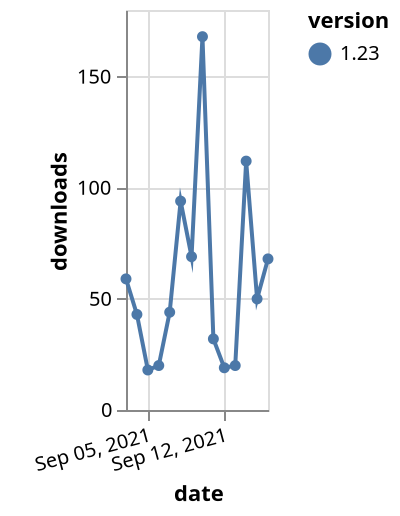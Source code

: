 {"$schema": "https://vega.github.io/schema/vega-lite/v5.json", "description": "A simple bar chart with embedded data.", "data": {"values": [{"date": "2021-09-03", "total": 80324, "delta": 59, "version": "1.23"}, {"date": "2021-09-04", "total": 80367, "delta": 43, "version": "1.23"}, {"date": "2021-09-05", "total": 80385, "delta": 18, "version": "1.23"}, {"date": "2021-09-06", "total": 80405, "delta": 20, "version": "1.23"}, {"date": "2021-09-07", "total": 80449, "delta": 44, "version": "1.23"}, {"date": "2021-09-08", "total": 80543, "delta": 94, "version": "1.23"}, {"date": "2021-09-09", "total": 80612, "delta": 69, "version": "1.23"}, {"date": "2021-09-10", "total": 80780, "delta": 168, "version": "1.23"}, {"date": "2021-09-11", "total": 80812, "delta": 32, "version": "1.23"}, {"date": "2021-09-12", "total": 80831, "delta": 19, "version": "1.23"}, {"date": "2021-09-13", "total": 80851, "delta": 20, "version": "1.23"}, {"date": "2021-09-14", "total": 80963, "delta": 112, "version": "1.23"}, {"date": "2021-09-15", "total": 81013, "delta": 50, "version": "1.23"}, {"date": "2021-09-16", "total": 81081, "delta": 68, "version": "1.23"}]}, "width": "container", "mark": {"type": "line", "point": {"filled": true}}, "encoding": {"x": {"field": "date", "type": "temporal", "timeUnit": "yearmonthdate", "title": "date", "axis": {"labelAngle": -15}}, "y": {"field": "delta", "type": "quantitative", "title": "downloads"}, "color": {"field": "version", "type": "nominal"}, "tooltip": {"field": "delta"}}}